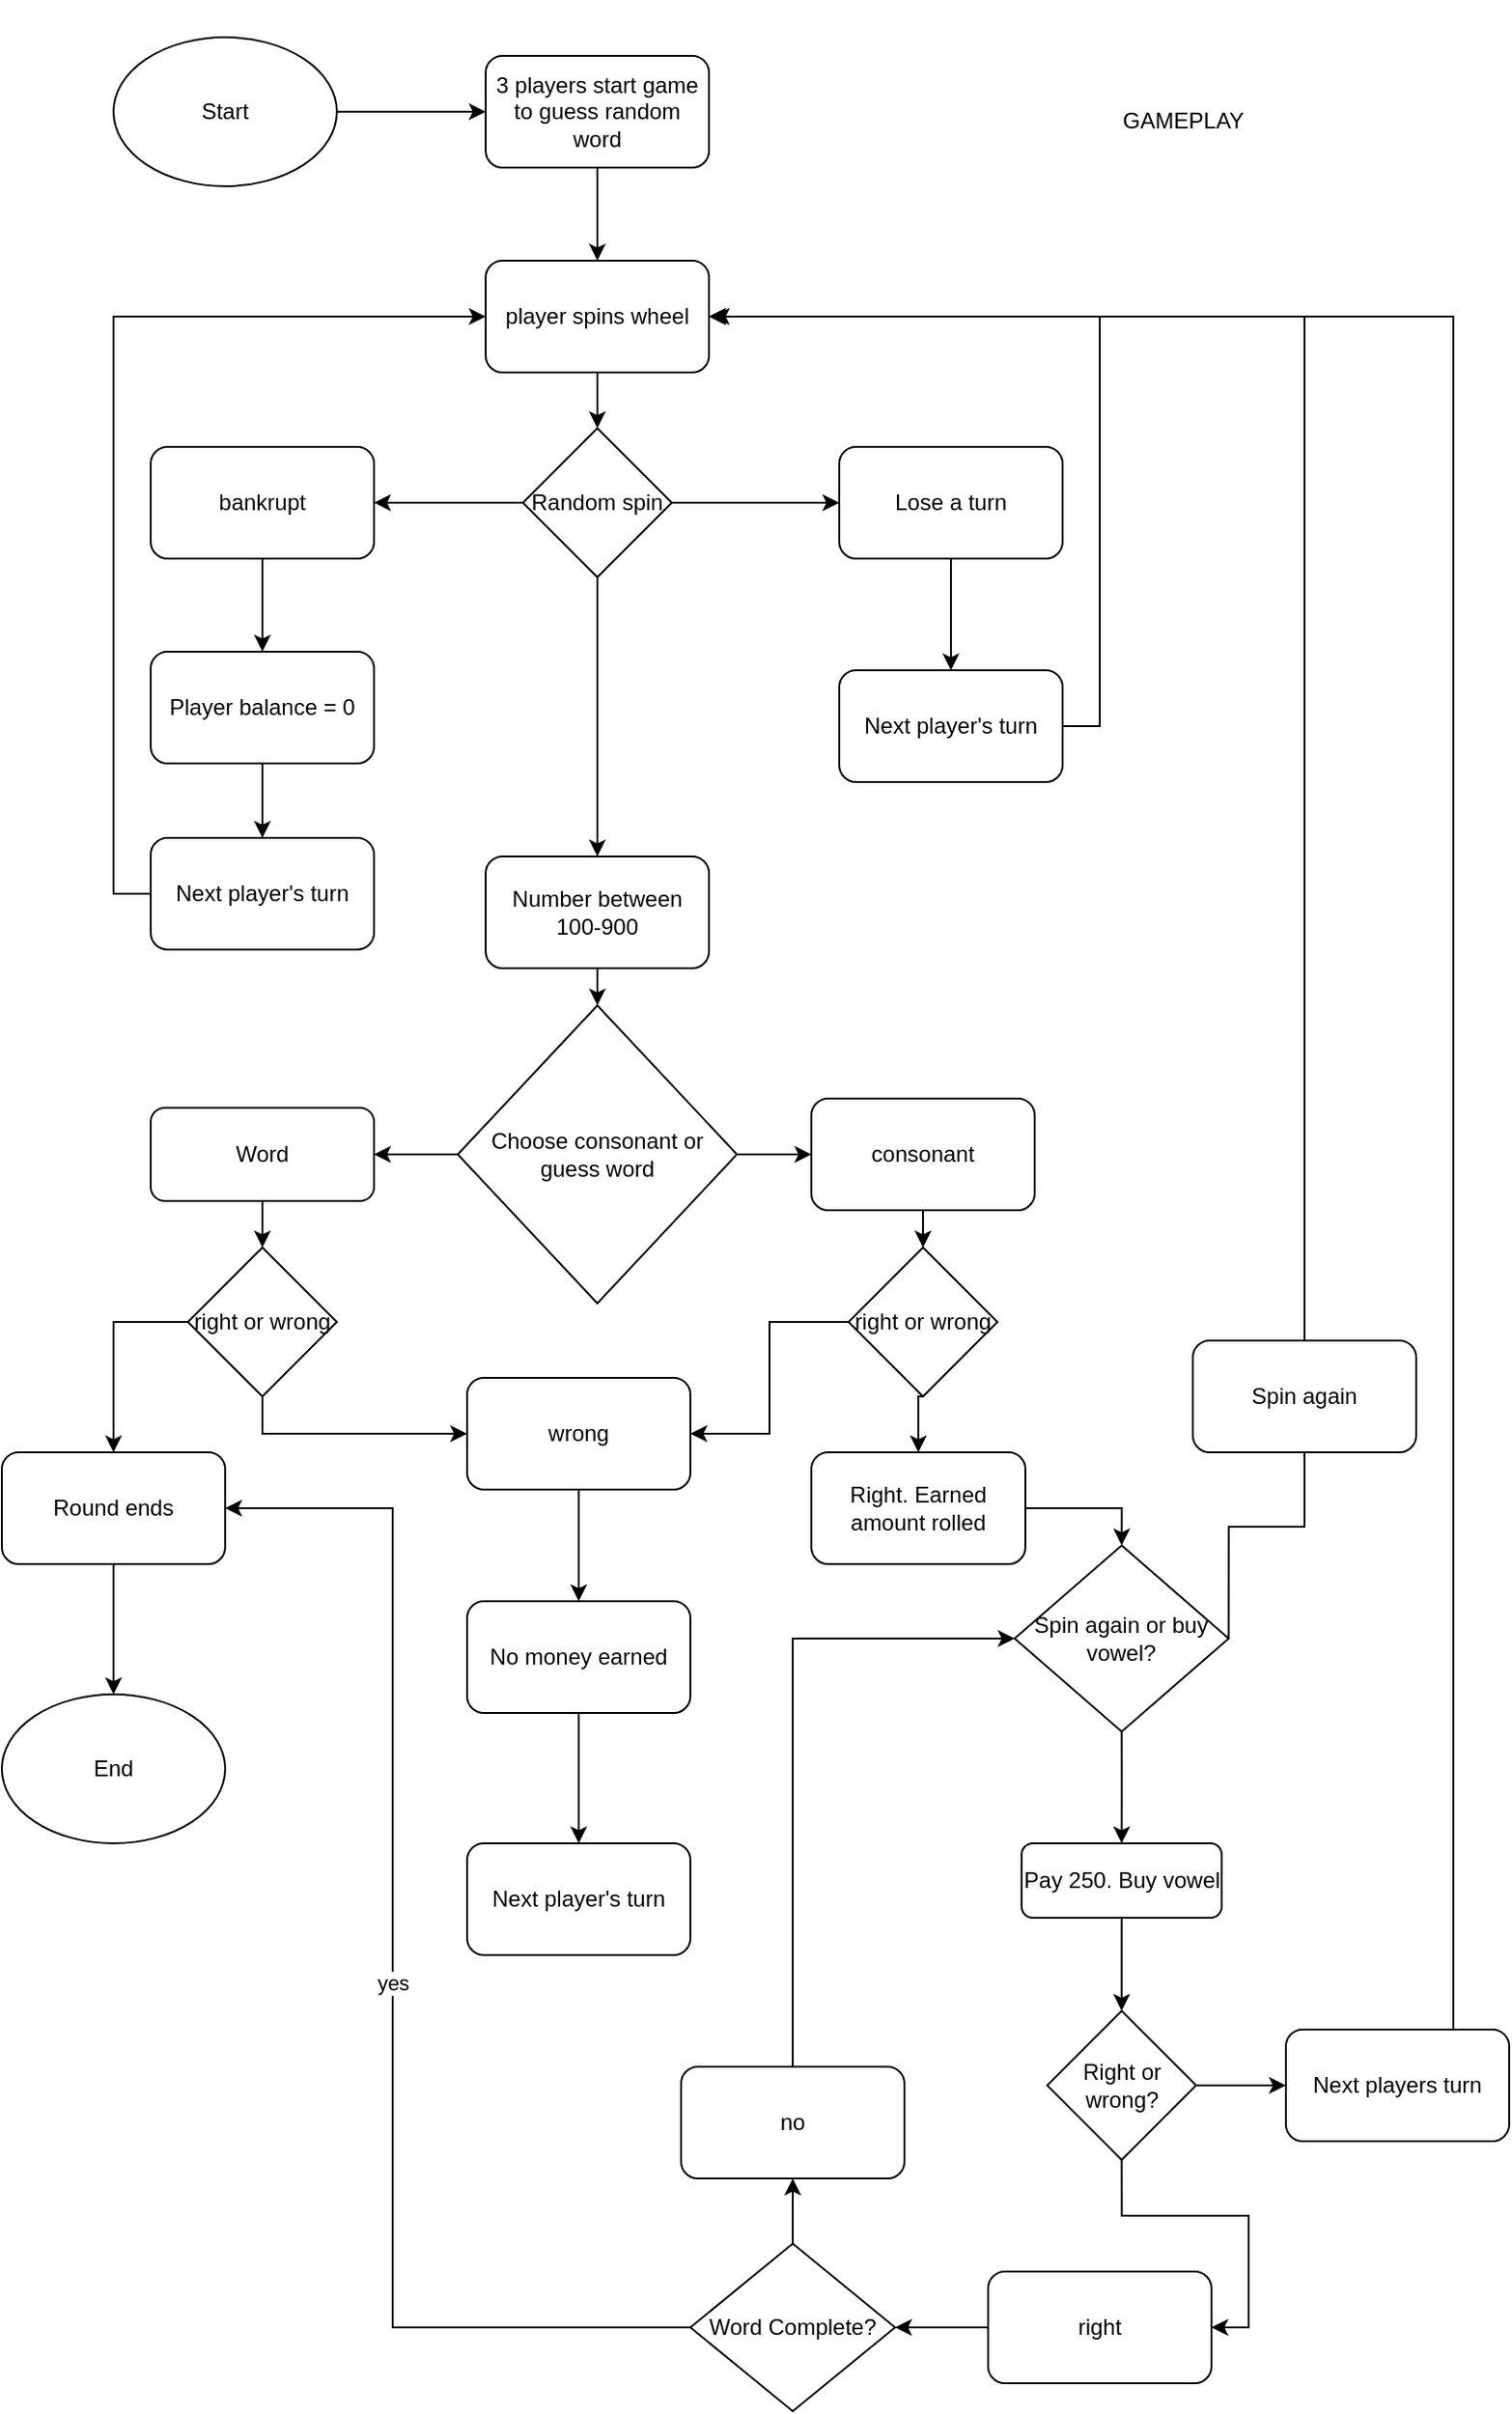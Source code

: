 <mxfile version="15.3.1" type="device"><diagram id="yIeupV0ND25khiRXhpEW" name="Page-1"><mxGraphModel dx="868" dy="482" grid="1" gridSize="10" guides="1" tooltips="1" connect="1" arrows="1" fold="1" page="1" pageScale="1" pageWidth="850" pageHeight="1100" math="0" shadow="0"><root><mxCell id="0"/><mxCell id="1" parent="0"/><mxCell id="MnzQ9_V7DubQHC-f9RZ_-6" style="edgeStyle=orthogonalEdgeStyle;rounded=0;orthogonalLoop=1;jettySize=auto;html=1;exitX=1;exitY=0.5;exitDx=0;exitDy=0;" parent="1" source="MnzQ9_V7DubQHC-f9RZ_-1" target="MnzQ9_V7DubQHC-f9RZ_-2" edge="1"><mxGeometry relative="1" as="geometry"/></mxCell><mxCell id="MnzQ9_V7DubQHC-f9RZ_-1" value="Start" style="ellipse;whiteSpace=wrap;html=1;" parent="1" vertex="1"><mxGeometry x="90" y="30" width="120" height="80" as="geometry"/></mxCell><mxCell id="MnzQ9_V7DubQHC-f9RZ_-7" style="edgeStyle=orthogonalEdgeStyle;rounded=0;orthogonalLoop=1;jettySize=auto;html=1;exitX=0.5;exitY=1;exitDx=0;exitDy=0;" parent="1" source="MnzQ9_V7DubQHC-f9RZ_-2" target="MnzQ9_V7DubQHC-f9RZ_-3" edge="1"><mxGeometry relative="1" as="geometry"/></mxCell><mxCell id="MnzQ9_V7DubQHC-f9RZ_-2" value="3 players start game to guess random word" style="rounded=1;whiteSpace=wrap;html=1;" parent="1" vertex="1"><mxGeometry x="290" y="40" width="120" height="60" as="geometry"/></mxCell><mxCell id="MnzQ9_V7DubQHC-f9RZ_-18" style="edgeStyle=orthogonalEdgeStyle;rounded=0;orthogonalLoop=1;jettySize=auto;html=1;exitX=0.5;exitY=1;exitDx=0;exitDy=0;entryX=0.5;entryY=0;entryDx=0;entryDy=0;" parent="1" source="MnzQ9_V7DubQHC-f9RZ_-3" target="MnzQ9_V7DubQHC-f9RZ_-8" edge="1"><mxGeometry relative="1" as="geometry"/></mxCell><mxCell id="MnzQ9_V7DubQHC-f9RZ_-3" value="player spins wheel" style="rounded=1;whiteSpace=wrap;html=1;" parent="1" vertex="1"><mxGeometry x="290" y="150" width="120" height="60" as="geometry"/></mxCell><mxCell id="MnzQ9_V7DubQHC-f9RZ_-4" value="GAMEPLAY" style="text;html=1;strokeColor=none;fillColor=none;align=center;verticalAlign=middle;whiteSpace=wrap;rounded=0;" parent="1" vertex="1"><mxGeometry x="560" y="10" width="210" height="130" as="geometry"/></mxCell><mxCell id="MnzQ9_V7DubQHC-f9RZ_-12" style="edgeStyle=orthogonalEdgeStyle;rounded=0;orthogonalLoop=1;jettySize=auto;html=1;exitX=0;exitY=0.5;exitDx=0;exitDy=0;entryX=1;entryY=0.5;entryDx=0;entryDy=0;" parent="1" source="MnzQ9_V7DubQHC-f9RZ_-8" target="MnzQ9_V7DubQHC-f9RZ_-9" edge="1"><mxGeometry relative="1" as="geometry"/></mxCell><mxCell id="MnzQ9_V7DubQHC-f9RZ_-13" style="edgeStyle=orthogonalEdgeStyle;rounded=0;orthogonalLoop=1;jettySize=auto;html=1;exitX=1;exitY=0.5;exitDx=0;exitDy=0;entryX=0;entryY=0.5;entryDx=0;entryDy=0;" parent="1" source="MnzQ9_V7DubQHC-f9RZ_-8" target="MnzQ9_V7DubQHC-f9RZ_-10" edge="1"><mxGeometry relative="1" as="geometry"/></mxCell><mxCell id="MnzQ9_V7DubQHC-f9RZ_-14" style="edgeStyle=orthogonalEdgeStyle;rounded=0;orthogonalLoop=1;jettySize=auto;html=1;exitX=0.5;exitY=1;exitDx=0;exitDy=0;entryX=0.5;entryY=0;entryDx=0;entryDy=0;" parent="1" source="MnzQ9_V7DubQHC-f9RZ_-8" target="MnzQ9_V7DubQHC-f9RZ_-11" edge="1"><mxGeometry relative="1" as="geometry"/></mxCell><mxCell id="MnzQ9_V7DubQHC-f9RZ_-8" value="Random spin" style="rhombus;whiteSpace=wrap;html=1;" parent="1" vertex="1"><mxGeometry x="310" y="240" width="80" height="80" as="geometry"/></mxCell><mxCell id="MnzQ9_V7DubQHC-f9RZ_-20" style="edgeStyle=orthogonalEdgeStyle;rounded=0;orthogonalLoop=1;jettySize=auto;html=1;exitX=0.5;exitY=1;exitDx=0;exitDy=0;" parent="1" source="MnzQ9_V7DubQHC-f9RZ_-9" target="MnzQ9_V7DubQHC-f9RZ_-15" edge="1"><mxGeometry relative="1" as="geometry"/></mxCell><mxCell id="MnzQ9_V7DubQHC-f9RZ_-9" value="bankrupt" style="rounded=1;whiteSpace=wrap;html=1;" parent="1" vertex="1"><mxGeometry x="110" y="250" width="120" height="60" as="geometry"/></mxCell><mxCell id="MnzQ9_V7DubQHC-f9RZ_-19" style="edgeStyle=orthogonalEdgeStyle;rounded=0;orthogonalLoop=1;jettySize=auto;html=1;exitX=0.5;exitY=1;exitDx=0;exitDy=0;entryX=0.5;entryY=0;entryDx=0;entryDy=0;" parent="1" source="MnzQ9_V7DubQHC-f9RZ_-10" target="MnzQ9_V7DubQHC-f9RZ_-17" edge="1"><mxGeometry relative="1" as="geometry"/></mxCell><mxCell id="MnzQ9_V7DubQHC-f9RZ_-10" value="Lose a turn" style="rounded=1;whiteSpace=wrap;html=1;" parent="1" vertex="1"><mxGeometry x="480" y="250" width="120" height="60" as="geometry"/></mxCell><mxCell id="MnzQ9_V7DubQHC-f9RZ_-33" style="edgeStyle=orthogonalEdgeStyle;rounded=0;orthogonalLoop=1;jettySize=auto;html=1;exitX=0.5;exitY=1;exitDx=0;exitDy=0;entryX=0.5;entryY=0;entryDx=0;entryDy=0;" parent="1" source="MnzQ9_V7DubQHC-f9RZ_-11" target="MnzQ9_V7DubQHC-f9RZ_-24" edge="1"><mxGeometry relative="1" as="geometry"/></mxCell><mxCell id="MnzQ9_V7DubQHC-f9RZ_-11" value="Number between 100-900" style="rounded=1;whiteSpace=wrap;html=1;" parent="1" vertex="1"><mxGeometry x="290" y="470" width="120" height="60" as="geometry"/></mxCell><mxCell id="MnzQ9_V7DubQHC-f9RZ_-21" style="edgeStyle=orthogonalEdgeStyle;rounded=0;orthogonalLoop=1;jettySize=auto;html=1;exitX=0.5;exitY=1;exitDx=0;exitDy=0;entryX=0.5;entryY=0;entryDx=0;entryDy=0;" parent="1" source="MnzQ9_V7DubQHC-f9RZ_-15" target="MnzQ9_V7DubQHC-f9RZ_-16" edge="1"><mxGeometry relative="1" as="geometry"/></mxCell><mxCell id="MnzQ9_V7DubQHC-f9RZ_-15" value="Player balance = 0" style="rounded=1;whiteSpace=wrap;html=1;" parent="1" vertex="1"><mxGeometry x="110" y="360" width="120" height="60" as="geometry"/></mxCell><mxCell id="MnzQ9_V7DubQHC-f9RZ_-23" style="edgeStyle=orthogonalEdgeStyle;rounded=0;orthogonalLoop=1;jettySize=auto;html=1;exitX=0;exitY=0.5;exitDx=0;exitDy=0;entryX=0;entryY=0.5;entryDx=0;entryDy=0;" parent="1" source="MnzQ9_V7DubQHC-f9RZ_-16" target="MnzQ9_V7DubQHC-f9RZ_-3" edge="1"><mxGeometry relative="1" as="geometry"/></mxCell><mxCell id="MnzQ9_V7DubQHC-f9RZ_-16" value="Next player's turn" style="rounded=1;whiteSpace=wrap;html=1;" parent="1" vertex="1"><mxGeometry x="110" y="460" width="120" height="60" as="geometry"/></mxCell><mxCell id="MnzQ9_V7DubQHC-f9RZ_-22" style="edgeStyle=orthogonalEdgeStyle;rounded=0;orthogonalLoop=1;jettySize=auto;html=1;exitX=1;exitY=0.5;exitDx=0;exitDy=0;entryX=1;entryY=0.5;entryDx=0;entryDy=0;" parent="1" source="MnzQ9_V7DubQHC-f9RZ_-17" target="MnzQ9_V7DubQHC-f9RZ_-3" edge="1"><mxGeometry relative="1" as="geometry"/></mxCell><mxCell id="MnzQ9_V7DubQHC-f9RZ_-17" value="Next player's turn" style="rounded=1;whiteSpace=wrap;html=1;" parent="1" vertex="1"><mxGeometry x="480" y="370" width="120" height="60" as="geometry"/></mxCell><mxCell id="MnzQ9_V7DubQHC-f9RZ_-32" style="edgeStyle=orthogonalEdgeStyle;rounded=0;orthogonalLoop=1;jettySize=auto;html=1;exitX=1;exitY=0.5;exitDx=0;exitDy=0;entryX=0;entryY=0.5;entryDx=0;entryDy=0;" parent="1" source="MnzQ9_V7DubQHC-f9RZ_-24" target="MnzQ9_V7DubQHC-f9RZ_-25" edge="1"><mxGeometry relative="1" as="geometry"/></mxCell><mxCell id="MnzQ9_V7DubQHC-f9RZ_-52" style="edgeStyle=orthogonalEdgeStyle;rounded=0;orthogonalLoop=1;jettySize=auto;html=1;exitX=0;exitY=0.5;exitDx=0;exitDy=0;entryX=1;entryY=0.5;entryDx=0;entryDy=0;" parent="1" source="MnzQ9_V7DubQHC-f9RZ_-24" target="MnzQ9_V7DubQHC-f9RZ_-51" edge="1"><mxGeometry relative="1" as="geometry"/></mxCell><mxCell id="MnzQ9_V7DubQHC-f9RZ_-24" value="Choose consonant or guess word" style="rhombus;whiteSpace=wrap;html=1;" parent="1" vertex="1"><mxGeometry x="275" y="550" width="150" height="160" as="geometry"/></mxCell><mxCell id="MnzQ9_V7DubQHC-f9RZ_-47" style="edgeStyle=orthogonalEdgeStyle;rounded=0;orthogonalLoop=1;jettySize=auto;html=1;exitX=0.5;exitY=1;exitDx=0;exitDy=0;entryX=0.5;entryY=0;entryDx=0;entryDy=0;" parent="1" source="MnzQ9_V7DubQHC-f9RZ_-25" target="MnzQ9_V7DubQHC-f9RZ_-46" edge="1"><mxGeometry relative="1" as="geometry"/></mxCell><mxCell id="MnzQ9_V7DubQHC-f9RZ_-25" value="consonant" style="rounded=1;whiteSpace=wrap;html=1;" parent="1" vertex="1"><mxGeometry x="465" y="600" width="120" height="60" as="geometry"/></mxCell><mxCell id="MnzQ9_V7DubQHC-f9RZ_-30" style="edgeStyle=orthogonalEdgeStyle;rounded=0;orthogonalLoop=1;jettySize=auto;html=1;exitX=0.5;exitY=1;exitDx=0;exitDy=0;entryX=0.5;entryY=0;entryDx=0;entryDy=0;" parent="1" source="MnzQ9_V7DubQHC-f9RZ_-26" target="MnzQ9_V7DubQHC-f9RZ_-28" edge="1"><mxGeometry relative="1" as="geometry"/></mxCell><mxCell id="MnzQ9_V7DubQHC-f9RZ_-26" value="wrong" style="rounded=1;whiteSpace=wrap;html=1;" parent="1" vertex="1"><mxGeometry x="280" y="750" width="120" height="60" as="geometry"/></mxCell><mxCell id="MnzQ9_V7DubQHC-f9RZ_-31" style="edgeStyle=orthogonalEdgeStyle;rounded=0;orthogonalLoop=1;jettySize=auto;html=1;exitX=0.5;exitY=1;exitDx=0;exitDy=0;entryX=0.5;entryY=0;entryDx=0;entryDy=0;" parent="1" source="MnzQ9_V7DubQHC-f9RZ_-28" target="MnzQ9_V7DubQHC-f9RZ_-29" edge="1"><mxGeometry relative="1" as="geometry"/></mxCell><mxCell id="MnzQ9_V7DubQHC-f9RZ_-28" value="No money earned" style="rounded=1;whiteSpace=wrap;html=1;" parent="1" vertex="1"><mxGeometry x="280" y="870" width="120" height="60" as="geometry"/></mxCell><mxCell id="MnzQ9_V7DubQHC-f9RZ_-29" value="Next player's turn" style="rounded=1;whiteSpace=wrap;html=1;" parent="1" vertex="1"><mxGeometry x="280" y="1000" width="120" height="60" as="geometry"/></mxCell><mxCell id="MnzQ9_V7DubQHC-f9RZ_-49" style="edgeStyle=orthogonalEdgeStyle;rounded=0;orthogonalLoop=1;jettySize=auto;html=1;exitX=1;exitY=0.5;exitDx=0;exitDy=0;entryX=0.5;entryY=0;entryDx=0;entryDy=0;" parent="1" source="MnzQ9_V7DubQHC-f9RZ_-35" target="MnzQ9_V7DubQHC-f9RZ_-38" edge="1"><mxGeometry relative="1" as="geometry"/></mxCell><mxCell id="MnzQ9_V7DubQHC-f9RZ_-35" value="Right. Earned amount rolled" style="rounded=1;whiteSpace=wrap;html=1;" parent="1" vertex="1"><mxGeometry x="465" y="790" width="115" height="60" as="geometry"/></mxCell><mxCell id="MnzQ9_V7DubQHC-f9RZ_-39" style="edgeStyle=orthogonalEdgeStyle;rounded=0;orthogonalLoop=1;jettySize=auto;html=1;exitX=1;exitY=0.5;exitDx=0;exitDy=0;" parent="1" source="MnzQ9_V7DubQHC-f9RZ_-38" edge="1"><mxGeometry relative="1" as="geometry"><mxPoint x="412" y="180" as="targetPoint"/><Array as="points"><mxPoint x="730" y="830"/><mxPoint x="730" y="180"/></Array></mxGeometry></mxCell><mxCell id="MnzQ9_V7DubQHC-f9RZ_-40" style="edgeStyle=orthogonalEdgeStyle;rounded=0;orthogonalLoop=1;jettySize=auto;html=1;exitX=0.5;exitY=1;exitDx=0;exitDy=0;" parent="1" source="MnzQ9_V7DubQHC-f9RZ_-38" target="MnzQ9_V7DubQHC-f9RZ_-41" edge="1"><mxGeometry relative="1" as="geometry"><mxPoint x="523" y="910" as="targetPoint"/></mxGeometry></mxCell><mxCell id="MnzQ9_V7DubQHC-f9RZ_-38" value="Spin again or buy vowel?" style="rhombus;whiteSpace=wrap;html=1;" parent="1" vertex="1"><mxGeometry x="574.25" y="840" width="115" height="100" as="geometry"/></mxCell><mxCell id="MnzQ9_V7DubQHC-f9RZ_-44" style="edgeStyle=orthogonalEdgeStyle;rounded=0;orthogonalLoop=1;jettySize=auto;html=1;exitX=0.5;exitY=1;exitDx=0;exitDy=0;entryX=0.5;entryY=0;entryDx=0;entryDy=0;" parent="1" source="MnzQ9_V7DubQHC-f9RZ_-41" target="MnzQ9_V7DubQHC-f9RZ_-43" edge="1"><mxGeometry relative="1" as="geometry"/></mxCell><mxCell id="MnzQ9_V7DubQHC-f9RZ_-41" value="Pay 250. Buy vowel" style="rounded=1;whiteSpace=wrap;html=1;" parent="1" vertex="1"><mxGeometry x="578" y="1000" width="107.5" height="40" as="geometry"/></mxCell><mxCell id="MnzQ9_V7DubQHC-f9RZ_-42" value="Spin again" style="rounded=1;whiteSpace=wrap;html=1;" parent="1" vertex="1"><mxGeometry x="670" y="730" width="120" height="60" as="geometry"/></mxCell><mxCell id="MnzQ9_V7DubQHC-f9RZ_-60" style="edgeStyle=orthogonalEdgeStyle;rounded=0;orthogonalLoop=1;jettySize=auto;html=1;exitX=0.5;exitY=1;exitDx=0;exitDy=0;entryX=1;entryY=0.5;entryDx=0;entryDy=0;" parent="1" source="MnzQ9_V7DubQHC-f9RZ_-43" target="MnzQ9_V7DubQHC-f9RZ_-59" edge="1"><mxGeometry relative="1" as="geometry"/></mxCell><mxCell id="MnzQ9_V7DubQHC-f9RZ_-63" style="edgeStyle=orthogonalEdgeStyle;rounded=0;orthogonalLoop=1;jettySize=auto;html=1;exitX=1;exitY=0.5;exitDx=0;exitDy=0;" parent="1" source="MnzQ9_V7DubQHC-f9RZ_-43" target="MnzQ9_V7DubQHC-f9RZ_-62" edge="1"><mxGeometry relative="1" as="geometry"/></mxCell><mxCell id="MnzQ9_V7DubQHC-f9RZ_-43" value="Right or wrong?" style="rhombus;whiteSpace=wrap;html=1;" parent="1" vertex="1"><mxGeometry x="591.75" y="1090" width="80" height="80" as="geometry"/></mxCell><mxCell id="MnzQ9_V7DubQHC-f9RZ_-48" style="edgeStyle=orthogonalEdgeStyle;rounded=0;orthogonalLoop=1;jettySize=auto;html=1;exitX=0.5;exitY=1;exitDx=0;exitDy=0;entryX=0.5;entryY=0;entryDx=0;entryDy=0;" parent="1" source="MnzQ9_V7DubQHC-f9RZ_-46" target="MnzQ9_V7DubQHC-f9RZ_-35" edge="1"><mxGeometry relative="1" as="geometry"/></mxCell><mxCell id="MnzQ9_V7DubQHC-f9RZ_-50" style="edgeStyle=orthogonalEdgeStyle;rounded=0;orthogonalLoop=1;jettySize=auto;html=1;exitX=0;exitY=0.5;exitDx=0;exitDy=0;" parent="1" source="MnzQ9_V7DubQHC-f9RZ_-46" target="MnzQ9_V7DubQHC-f9RZ_-26" edge="1"><mxGeometry relative="1" as="geometry"/></mxCell><mxCell id="MnzQ9_V7DubQHC-f9RZ_-46" value="right or wrong" style="rhombus;whiteSpace=wrap;html=1;" parent="1" vertex="1"><mxGeometry x="485" y="680" width="80" height="80" as="geometry"/></mxCell><mxCell id="MnzQ9_V7DubQHC-f9RZ_-55" style="edgeStyle=orthogonalEdgeStyle;rounded=0;orthogonalLoop=1;jettySize=auto;html=1;exitX=0.5;exitY=1;exitDx=0;exitDy=0;entryX=0.5;entryY=0;entryDx=0;entryDy=0;" parent="1" source="MnzQ9_V7DubQHC-f9RZ_-51" target="MnzQ9_V7DubQHC-f9RZ_-54" edge="1"><mxGeometry relative="1" as="geometry"/></mxCell><mxCell id="MnzQ9_V7DubQHC-f9RZ_-51" value="Word" style="rounded=1;whiteSpace=wrap;html=1;" parent="1" vertex="1"><mxGeometry x="110" y="605" width="120" height="50" as="geometry"/></mxCell><mxCell id="MnzQ9_V7DubQHC-f9RZ_-56" style="edgeStyle=orthogonalEdgeStyle;rounded=0;orthogonalLoop=1;jettySize=auto;html=1;exitX=0.5;exitY=1;exitDx=0;exitDy=0;entryX=0;entryY=0.5;entryDx=0;entryDy=0;" parent="1" source="MnzQ9_V7DubQHC-f9RZ_-54" target="MnzQ9_V7DubQHC-f9RZ_-26" edge="1"><mxGeometry relative="1" as="geometry"/></mxCell><mxCell id="MnzQ9_V7DubQHC-f9RZ_-58" style="edgeStyle=orthogonalEdgeStyle;rounded=0;orthogonalLoop=1;jettySize=auto;html=1;exitX=0;exitY=0.5;exitDx=0;exitDy=0;entryX=0.5;entryY=0;entryDx=0;entryDy=0;" parent="1" source="MnzQ9_V7DubQHC-f9RZ_-54" target="MnzQ9_V7DubQHC-f9RZ_-57" edge="1"><mxGeometry relative="1" as="geometry"/></mxCell><mxCell id="MnzQ9_V7DubQHC-f9RZ_-54" value="right or wrong" style="rhombus;whiteSpace=wrap;html=1;" parent="1" vertex="1"><mxGeometry x="130" y="680" width="80" height="80" as="geometry"/></mxCell><mxCell id="MnzQ9_V7DubQHC-f9RZ_-71" style="edgeStyle=orthogonalEdgeStyle;rounded=0;orthogonalLoop=1;jettySize=auto;html=1;exitX=0.5;exitY=1;exitDx=0;exitDy=0;" parent="1" source="MnzQ9_V7DubQHC-f9RZ_-57" target="MnzQ9_V7DubQHC-f9RZ_-72" edge="1"><mxGeometry relative="1" as="geometry"><mxPoint x="90" y="900" as="targetPoint"/></mxGeometry></mxCell><mxCell id="MnzQ9_V7DubQHC-f9RZ_-57" value="Round ends" style="rounded=1;whiteSpace=wrap;html=1;" parent="1" vertex="1"><mxGeometry x="30" y="790" width="120" height="60" as="geometry"/></mxCell><mxCell id="MnzQ9_V7DubQHC-f9RZ_-69" style="edgeStyle=orthogonalEdgeStyle;rounded=0;orthogonalLoop=1;jettySize=auto;html=1;exitX=0;exitY=0.5;exitDx=0;exitDy=0;entryX=1;entryY=0.5;entryDx=0;entryDy=0;" parent="1" source="MnzQ9_V7DubQHC-f9RZ_-59" target="MnzQ9_V7DubQHC-f9RZ_-65" edge="1"><mxGeometry relative="1" as="geometry"/></mxCell><mxCell id="MnzQ9_V7DubQHC-f9RZ_-59" value="right" style="rounded=1;whiteSpace=wrap;html=1;" parent="1" vertex="1"><mxGeometry x="560" y="1230" width="120" height="60" as="geometry"/></mxCell><mxCell id="MnzQ9_V7DubQHC-f9RZ_-64" style="edgeStyle=orthogonalEdgeStyle;rounded=0;orthogonalLoop=1;jettySize=auto;html=1;exitX=0.5;exitY=0;exitDx=0;exitDy=0;entryX=1;entryY=0.5;entryDx=0;entryDy=0;" parent="1" source="MnzQ9_V7DubQHC-f9RZ_-62" target="MnzQ9_V7DubQHC-f9RZ_-3" edge="1"><mxGeometry relative="1" as="geometry"><Array as="points"><mxPoint x="810" y="1100"/><mxPoint x="810" y="180"/></Array></mxGeometry></mxCell><mxCell id="MnzQ9_V7DubQHC-f9RZ_-62" value="Next players turn" style="rounded=1;whiteSpace=wrap;html=1;" parent="1" vertex="1"><mxGeometry x="720" y="1100" width="120" height="60" as="geometry"/></mxCell><mxCell id="MnzQ9_V7DubQHC-f9RZ_-68" style="edgeStyle=orthogonalEdgeStyle;rounded=0;orthogonalLoop=1;jettySize=auto;html=1;exitX=0.5;exitY=0;exitDx=0;exitDy=0;entryX=0.5;entryY=1;entryDx=0;entryDy=0;" parent="1" source="MnzQ9_V7DubQHC-f9RZ_-65" target="MnzQ9_V7DubQHC-f9RZ_-66" edge="1"><mxGeometry relative="1" as="geometry"/></mxCell><mxCell id="MnzQ9_V7DubQHC-f9RZ_-70" value="yes" style="edgeStyle=orthogonalEdgeStyle;rounded=0;orthogonalLoop=1;jettySize=auto;html=1;exitX=0;exitY=0.5;exitDx=0;exitDy=0;entryX=1;entryY=0.5;entryDx=0;entryDy=0;" parent="1" source="MnzQ9_V7DubQHC-f9RZ_-65" target="MnzQ9_V7DubQHC-f9RZ_-57" edge="1"><mxGeometry relative="1" as="geometry"><Array as="points"><mxPoint x="240" y="1260"/><mxPoint x="240" y="820"/></Array></mxGeometry></mxCell><mxCell id="MnzQ9_V7DubQHC-f9RZ_-65" value="Word Complete?" style="rhombus;whiteSpace=wrap;html=1;" parent="1" vertex="1"><mxGeometry x="400" y="1215" width="110" height="90" as="geometry"/></mxCell><mxCell id="MnzQ9_V7DubQHC-f9RZ_-67" style="edgeStyle=orthogonalEdgeStyle;rounded=0;orthogonalLoop=1;jettySize=auto;html=1;exitX=0.5;exitY=0;exitDx=0;exitDy=0;entryX=0;entryY=0.5;entryDx=0;entryDy=0;" parent="1" source="MnzQ9_V7DubQHC-f9RZ_-66" target="MnzQ9_V7DubQHC-f9RZ_-38" edge="1"><mxGeometry relative="1" as="geometry"/></mxCell><mxCell id="MnzQ9_V7DubQHC-f9RZ_-66" value="no" style="rounded=1;whiteSpace=wrap;html=1;" parent="1" vertex="1"><mxGeometry x="395" y="1120" width="120" height="60" as="geometry"/></mxCell><mxCell id="MnzQ9_V7DubQHC-f9RZ_-72" value="End" style="ellipse;whiteSpace=wrap;html=1;" parent="1" vertex="1"><mxGeometry x="30" y="920" width="120" height="80" as="geometry"/></mxCell></root></mxGraphModel></diagram></mxfile>